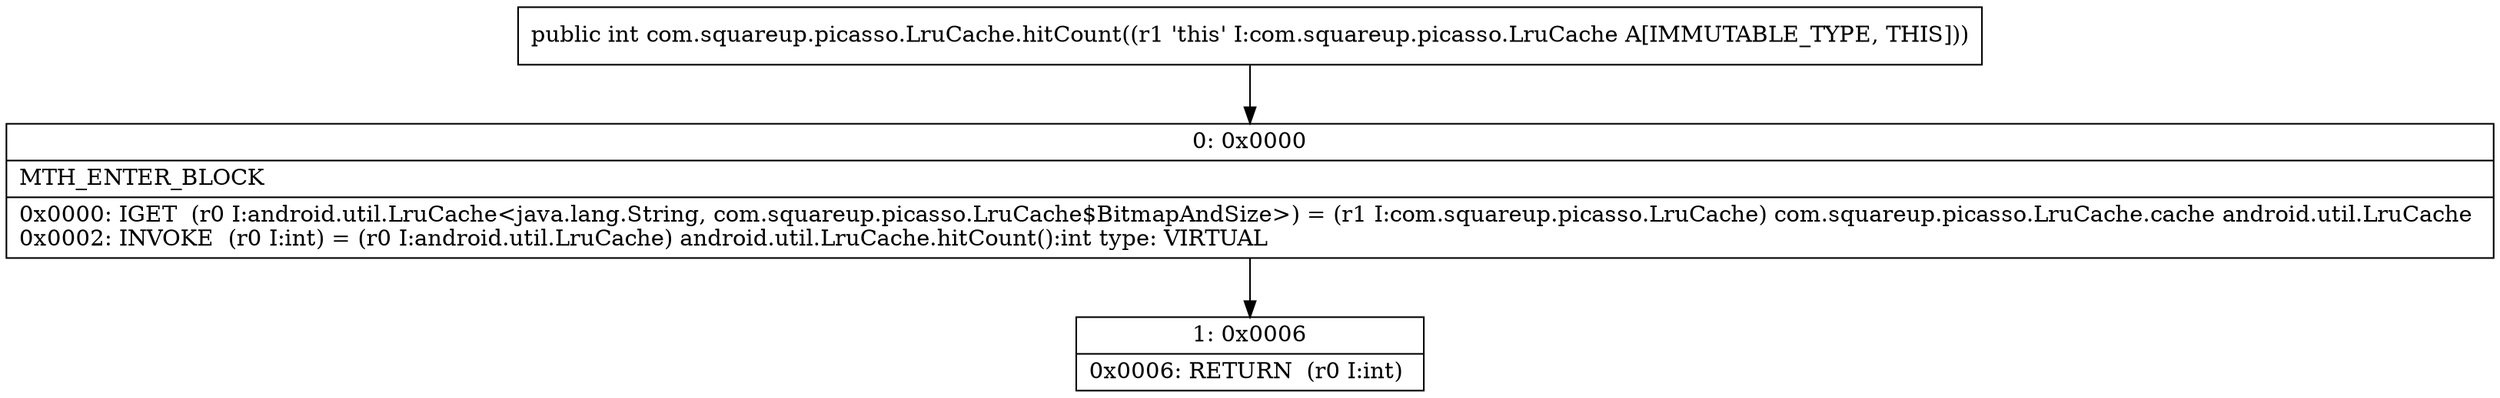 digraph "CFG forcom.squareup.picasso.LruCache.hitCount()I" {
Node_0 [shape=record,label="{0\:\ 0x0000|MTH_ENTER_BLOCK\l|0x0000: IGET  (r0 I:android.util.LruCache\<java.lang.String, com.squareup.picasso.LruCache$BitmapAndSize\>) = (r1 I:com.squareup.picasso.LruCache) com.squareup.picasso.LruCache.cache android.util.LruCache \l0x0002: INVOKE  (r0 I:int) = (r0 I:android.util.LruCache) android.util.LruCache.hitCount():int type: VIRTUAL \l}"];
Node_1 [shape=record,label="{1\:\ 0x0006|0x0006: RETURN  (r0 I:int) \l}"];
MethodNode[shape=record,label="{public int com.squareup.picasso.LruCache.hitCount((r1 'this' I:com.squareup.picasso.LruCache A[IMMUTABLE_TYPE, THIS])) }"];
MethodNode -> Node_0;
Node_0 -> Node_1;
}

